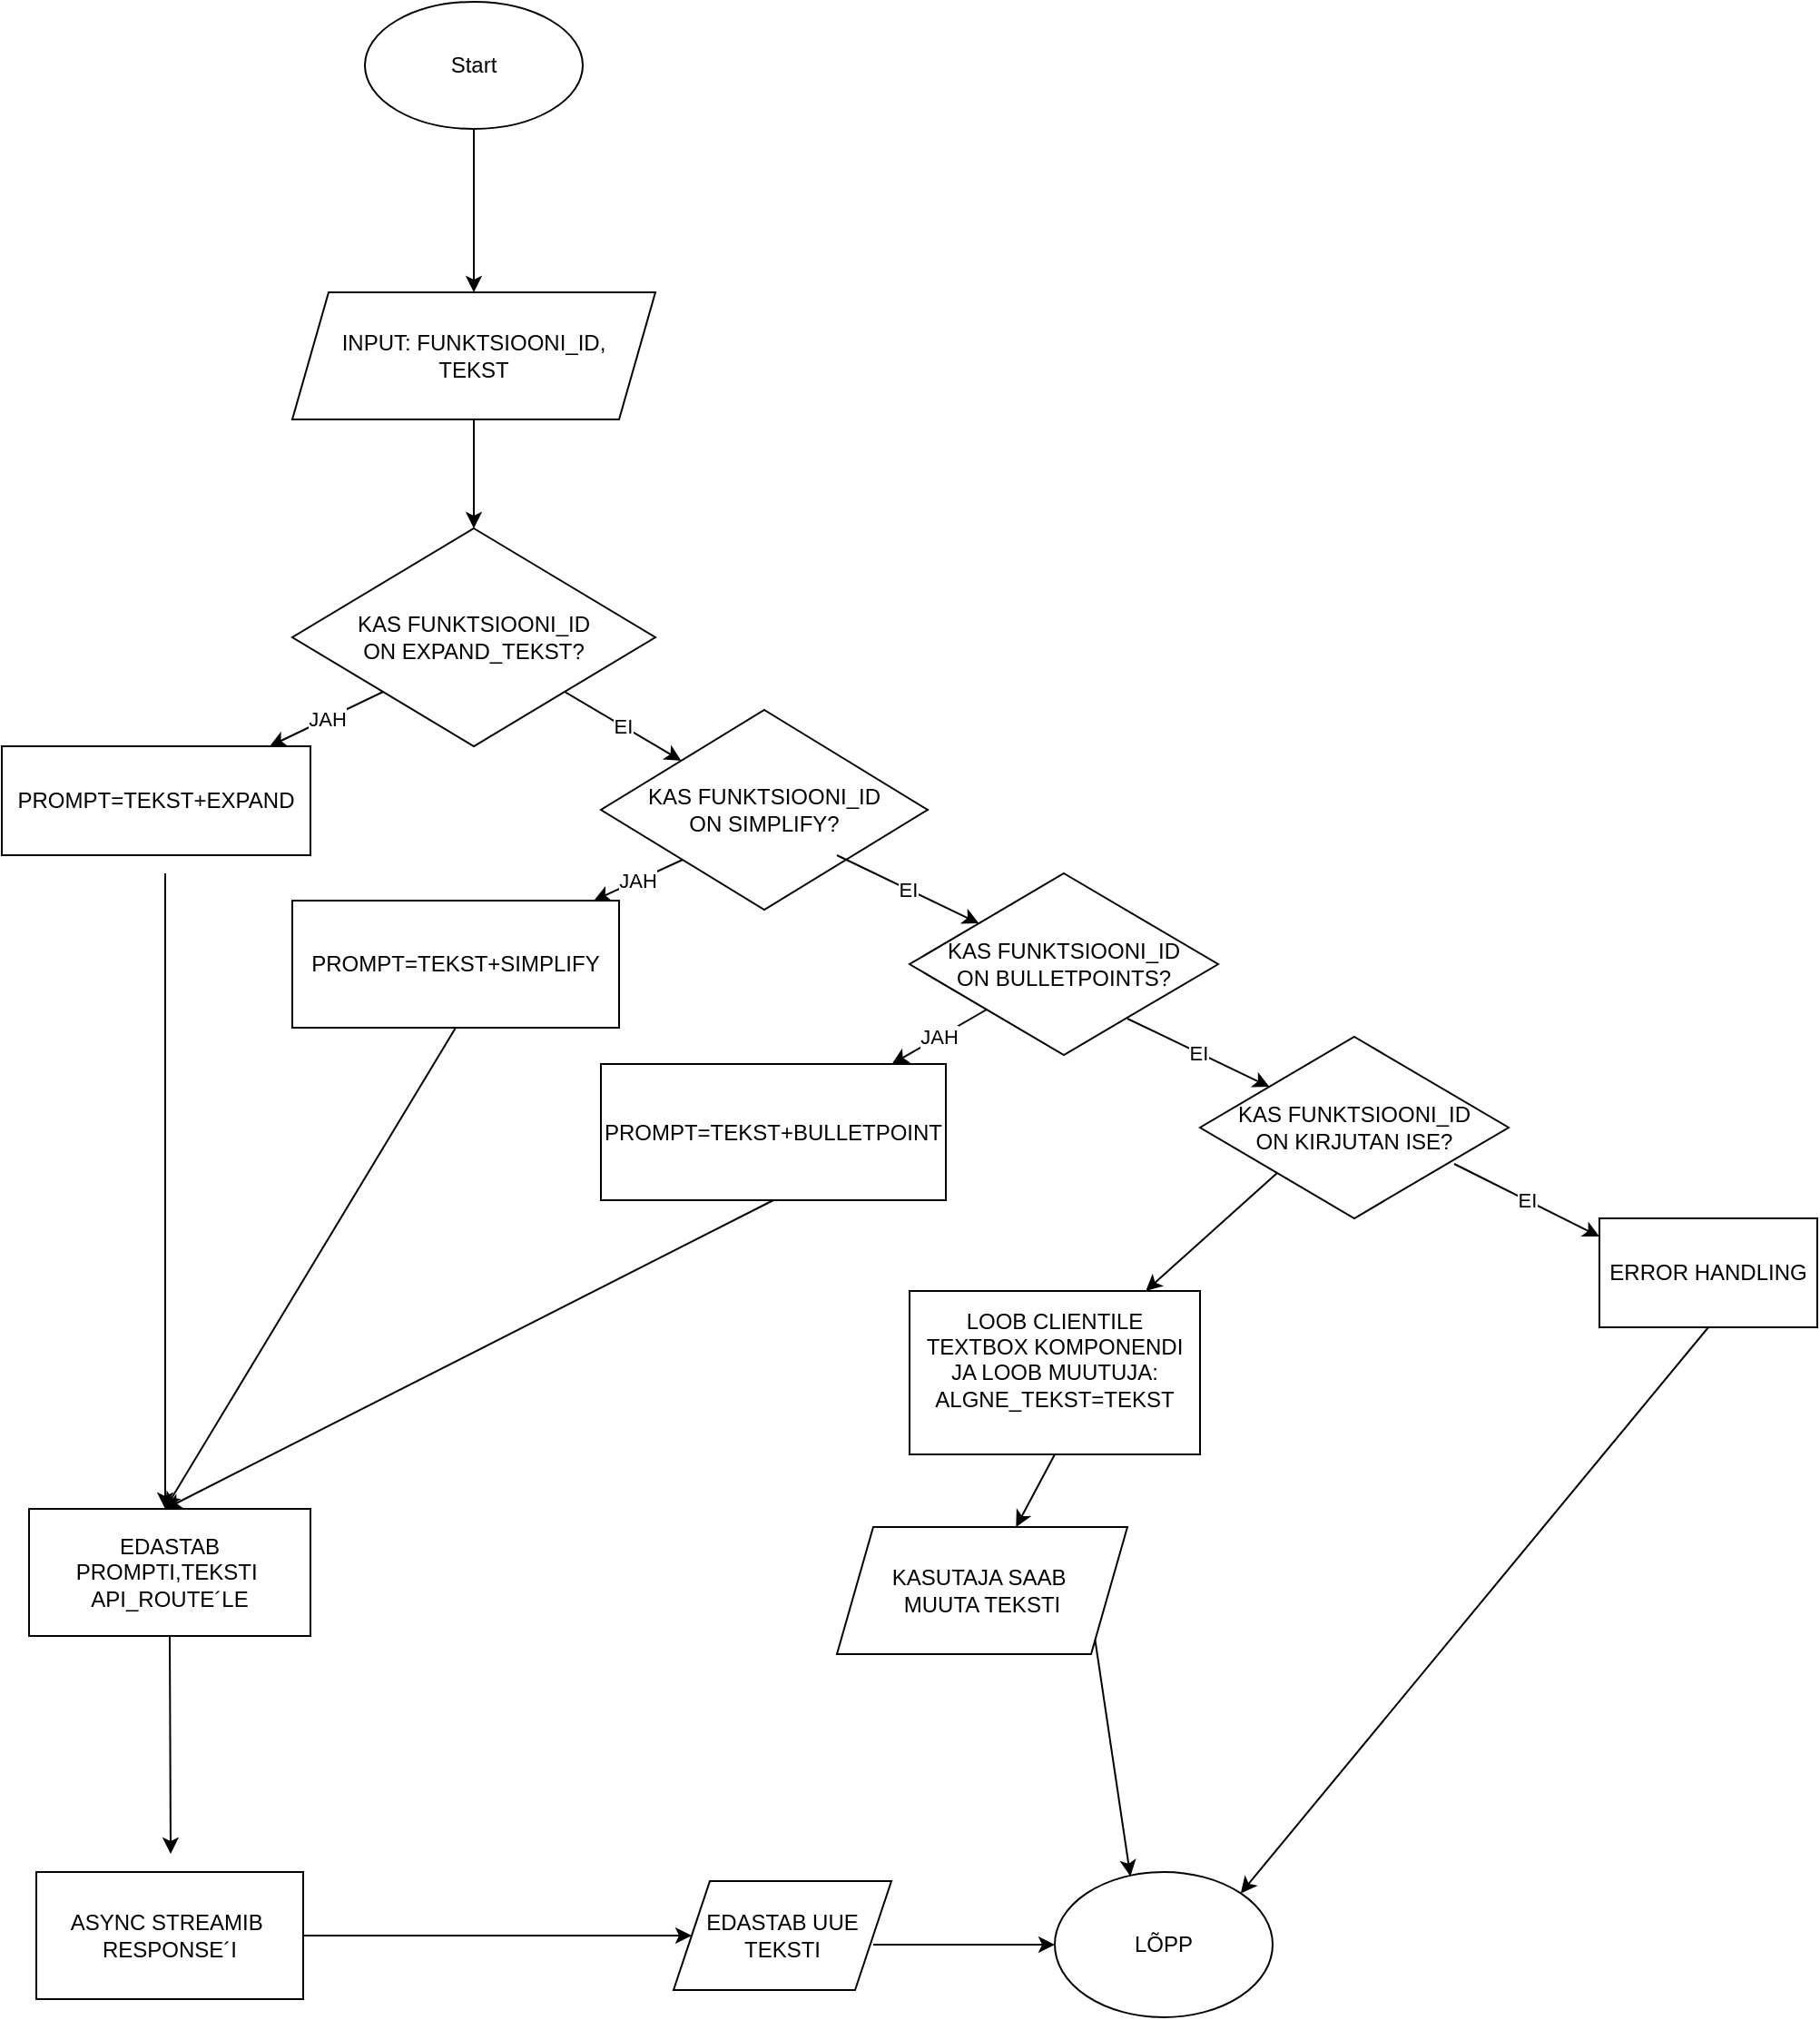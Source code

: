 <mxfile version="26.0.9">
  <diagram name="Page-1" id="7AaHDLMjjc-jFLA11IBk">
    <mxGraphModel dx="740" dy="448" grid="1" gridSize="10" guides="1" tooltips="1" connect="1" arrows="1" fold="1" page="1" pageScale="1" pageWidth="850" pageHeight="1100" math="0" shadow="0">
      <root>
        <mxCell id="0" />
        <mxCell id="1" parent="0" />
        <mxCell id="rmivUMgZM3ylJEdpQ_-M-1" value="Start" style="ellipse;whiteSpace=wrap;html=1;" vertex="1" parent="1">
          <mxGeometry x="240" y="40" width="120" height="70" as="geometry" />
        </mxCell>
        <mxCell id="rmivUMgZM3ylJEdpQ_-M-2" value="" style="endArrow=classic;html=1;rounded=0;" edge="1" parent="1" source="rmivUMgZM3ylJEdpQ_-M-1">
          <mxGeometry width="50" height="50" relative="1" as="geometry">
            <mxPoint x="300" y="250" as="sourcePoint" />
            <mxPoint x="300" y="200" as="targetPoint" />
          </mxGeometry>
        </mxCell>
        <mxCell id="rmivUMgZM3ylJEdpQ_-M-3" value="INPUT: FUNKTSIOONI_ID,&lt;div&gt;TEKST&lt;/div&gt;" style="shape=parallelogram;perimeter=parallelogramPerimeter;whiteSpace=wrap;html=1;fixedSize=1;" vertex="1" parent="1">
          <mxGeometry x="200" y="200" width="200" height="70" as="geometry" />
        </mxCell>
        <mxCell id="rmivUMgZM3ylJEdpQ_-M-4" value="KAS FUNKTSIOONI_ID&lt;div&gt;ON EXPAND_TEKST?&lt;/div&gt;" style="rhombus;whiteSpace=wrap;html=1;" vertex="1" parent="1">
          <mxGeometry x="200" y="330" width="200" height="120" as="geometry" />
        </mxCell>
        <mxCell id="rmivUMgZM3ylJEdpQ_-M-5" value="" style="endArrow=classic;html=1;rounded=0;entryX=0.5;entryY=0;entryDx=0;entryDy=0;exitX=0.5;exitY=1;exitDx=0;exitDy=0;" edge="1" parent="1" source="rmivUMgZM3ylJEdpQ_-M-3" target="rmivUMgZM3ylJEdpQ_-M-4">
          <mxGeometry width="50" height="50" relative="1" as="geometry">
            <mxPoint x="300" y="280" as="sourcePoint" />
            <mxPoint x="350" y="200" as="targetPoint" />
          </mxGeometry>
        </mxCell>
        <mxCell id="rmivUMgZM3ylJEdpQ_-M-6" value="EI" style="endArrow=classic;html=1;rounded=0;" edge="1" parent="1" target="rmivUMgZM3ylJEdpQ_-M-7">
          <mxGeometry width="50" height="50" relative="1" as="geometry">
            <mxPoint x="350" y="420" as="sourcePoint" />
            <mxPoint x="410" y="480" as="targetPoint" />
          </mxGeometry>
        </mxCell>
        <mxCell id="rmivUMgZM3ylJEdpQ_-M-7" value="KAS FUNKTSIOONI_ID&lt;div&gt;ON SIMPLIFY?&lt;/div&gt;" style="rhombus;whiteSpace=wrap;html=1;" vertex="1" parent="1">
          <mxGeometry x="370" y="430" width="180" height="110" as="geometry" />
        </mxCell>
        <mxCell id="rmivUMgZM3ylJEdpQ_-M-8" value="EI" style="endArrow=classic;html=1;rounded=0;" edge="1" parent="1" target="rmivUMgZM3ylJEdpQ_-M-9">
          <mxGeometry width="50" height="50" relative="1" as="geometry">
            <mxPoint x="500" y="510" as="sourcePoint" />
            <mxPoint x="580" y="560" as="targetPoint" />
          </mxGeometry>
        </mxCell>
        <mxCell id="rmivUMgZM3ylJEdpQ_-M-9" value="KAS FUNKTSIOONI_ID&lt;div&gt;ON BULLETPOINTS?&lt;/div&gt;" style="rhombus;whiteSpace=wrap;html=1;" vertex="1" parent="1">
          <mxGeometry x="540" y="520" width="170" height="100" as="geometry" />
        </mxCell>
        <mxCell id="rmivUMgZM3ylJEdpQ_-M-10" value="EI" style="endArrow=classic;html=1;rounded=0;" edge="1" parent="1" target="rmivUMgZM3ylJEdpQ_-M-11">
          <mxGeometry width="50" height="50" relative="1" as="geometry">
            <mxPoint x="660" y="600" as="sourcePoint" />
            <mxPoint x="740" y="650" as="targetPoint" />
          </mxGeometry>
        </mxCell>
        <mxCell id="rmivUMgZM3ylJEdpQ_-M-11" value="KAS FUNKTSIOONI_ID&lt;div&gt;ON KIRJUTAN ISE?&lt;/div&gt;" style="rhombus;whiteSpace=wrap;html=1;" vertex="1" parent="1">
          <mxGeometry x="700" y="610" width="170" height="100" as="geometry" />
        </mxCell>
        <mxCell id="rmivUMgZM3ylJEdpQ_-M-12" value="EI" style="endArrow=classic;html=1;rounded=0;" edge="1" parent="1">
          <mxGeometry width="50" height="50" relative="1" as="geometry">
            <mxPoint x="840" y="680" as="sourcePoint" />
            <mxPoint x="920" y="720" as="targetPoint" />
          </mxGeometry>
        </mxCell>
        <mxCell id="rmivUMgZM3ylJEdpQ_-M-13" value="ERROR HANDLING" style="rounded=0;whiteSpace=wrap;html=1;" vertex="1" parent="1">
          <mxGeometry x="920" y="710" width="120" height="60" as="geometry" />
        </mxCell>
        <mxCell id="rmivUMgZM3ylJEdpQ_-M-14" value="JAH" style="endArrow=classic;html=1;rounded=0;exitX=0;exitY=1;exitDx=0;exitDy=0;" edge="1" parent="1" source="rmivUMgZM3ylJEdpQ_-M-4" target="rmivUMgZM3ylJEdpQ_-M-15">
          <mxGeometry width="50" height="50" relative="1" as="geometry">
            <mxPoint x="290" y="600" as="sourcePoint" />
            <mxPoint x="190" y="460" as="targetPoint" />
          </mxGeometry>
        </mxCell>
        <mxCell id="rmivUMgZM3ylJEdpQ_-M-15" value="PROMPT=TEKST+EXPAND" style="rounded=0;whiteSpace=wrap;html=1;" vertex="1" parent="1">
          <mxGeometry x="40" y="450" width="170" height="60" as="geometry" />
        </mxCell>
        <mxCell id="rmivUMgZM3ylJEdpQ_-M-16" value="JAH" style="endArrow=classic;html=1;rounded=0;exitX=0;exitY=1;exitDx=0;exitDy=0;" edge="1" parent="1" source="rmivUMgZM3ylJEdpQ_-M-7" target="rmivUMgZM3ylJEdpQ_-M-17">
          <mxGeometry width="50" height="50" relative="1" as="geometry">
            <mxPoint x="290" y="600" as="sourcePoint" />
            <mxPoint x="340" y="550" as="targetPoint" />
          </mxGeometry>
        </mxCell>
        <mxCell id="rmivUMgZM3ylJEdpQ_-M-17" value="PROMPT=TEKST+SIMPLIFY" style="rounded=0;whiteSpace=wrap;html=1;" vertex="1" parent="1">
          <mxGeometry x="200" y="535" width="180" height="70" as="geometry" />
        </mxCell>
        <mxCell id="rmivUMgZM3ylJEdpQ_-M-18" value="JAH" style="endArrow=classic;html=1;rounded=0;exitX=0;exitY=1;exitDx=0;exitDy=0;" edge="1" parent="1" source="rmivUMgZM3ylJEdpQ_-M-9" target="rmivUMgZM3ylJEdpQ_-M-19">
          <mxGeometry width="50" height="50" relative="1" as="geometry">
            <mxPoint x="500" y="700" as="sourcePoint" />
            <mxPoint x="510" y="650" as="targetPoint" />
          </mxGeometry>
        </mxCell>
        <mxCell id="rmivUMgZM3ylJEdpQ_-M-19" value="PROMPT=TEKST+BULLETPOINT" style="rounded=0;whiteSpace=wrap;html=1;" vertex="1" parent="1">
          <mxGeometry x="370" y="625" width="190" height="75" as="geometry" />
        </mxCell>
        <mxCell id="rmivUMgZM3ylJEdpQ_-M-20" value="" style="endArrow=classic;html=1;rounded=0;" edge="1" parent="1">
          <mxGeometry width="50" height="50" relative="1" as="geometry">
            <mxPoint x="130" y="520" as="sourcePoint" />
            <mxPoint x="130" y="870" as="targetPoint" />
          </mxGeometry>
        </mxCell>
        <mxCell id="rmivUMgZM3ylJEdpQ_-M-21" value="" style="endArrow=classic;html=1;rounded=0;exitX=0.5;exitY=1;exitDx=0;exitDy=0;" edge="1" parent="1" source="rmivUMgZM3ylJEdpQ_-M-17">
          <mxGeometry width="50" height="50" relative="1" as="geometry">
            <mxPoint x="210" y="710" as="sourcePoint" />
            <mxPoint x="130" y="870" as="targetPoint" />
          </mxGeometry>
        </mxCell>
        <mxCell id="rmivUMgZM3ylJEdpQ_-M-22" value="" style="endArrow=classic;html=1;rounded=0;exitX=0.5;exitY=1;exitDx=0;exitDy=0;" edge="1" parent="1" source="rmivUMgZM3ylJEdpQ_-M-19">
          <mxGeometry width="50" height="50" relative="1" as="geometry">
            <mxPoint x="210" y="710" as="sourcePoint" />
            <mxPoint x="130" y="870" as="targetPoint" />
          </mxGeometry>
        </mxCell>
        <mxCell id="rmivUMgZM3ylJEdpQ_-M-23" value="EDASTAB PROMPTI,TEKSTI&amp;nbsp;&lt;div&gt;API_ROUTE´LE&lt;/div&gt;" style="rounded=0;whiteSpace=wrap;html=1;" vertex="1" parent="1">
          <mxGeometry x="55" y="870" width="155" height="70" as="geometry" />
        </mxCell>
        <mxCell id="rmivUMgZM3ylJEdpQ_-M-24" value="" style="endArrow=classic;html=1;rounded=0;exitX=0.5;exitY=1;exitDx=0;exitDy=0;" edge="1" parent="1" source="rmivUMgZM3ylJEdpQ_-M-23">
          <mxGeometry width="50" height="50" relative="1" as="geometry">
            <mxPoint x="210" y="970" as="sourcePoint" />
            <mxPoint x="133" y="1060" as="targetPoint" />
          </mxGeometry>
        </mxCell>
        <mxCell id="rmivUMgZM3ylJEdpQ_-M-25" value="ASYNC STREAMIB&amp;nbsp;&lt;div&gt;RESPONSE´I&lt;/div&gt;" style="rounded=0;whiteSpace=wrap;html=1;" vertex="1" parent="1">
          <mxGeometry x="59" y="1070" width="147" height="70" as="geometry" />
        </mxCell>
        <mxCell id="rmivUMgZM3ylJEdpQ_-M-26" value="" style="endArrow=classic;html=1;rounded=0;exitX=1;exitY=0.5;exitDx=0;exitDy=0;" edge="1" parent="1" source="rmivUMgZM3ylJEdpQ_-M-25" target="rmivUMgZM3ylJEdpQ_-M-27">
          <mxGeometry width="50" height="50" relative="1" as="geometry">
            <mxPoint x="430" y="1060" as="sourcePoint" />
            <mxPoint x="470" y="1105" as="targetPoint" />
          </mxGeometry>
        </mxCell>
        <mxCell id="rmivUMgZM3ylJEdpQ_-M-27" value="EDASTAB UUE TEKSTI" style="shape=parallelogram;perimeter=parallelogramPerimeter;whiteSpace=wrap;html=1;fixedSize=1;" vertex="1" parent="1">
          <mxGeometry x="410" y="1075" width="120" height="60" as="geometry" />
        </mxCell>
        <mxCell id="rmivUMgZM3ylJEdpQ_-M-28" value="" style="endArrow=classic;html=1;rounded=0;" edge="1" parent="1" target="rmivUMgZM3ylJEdpQ_-M-29">
          <mxGeometry width="50" height="50" relative="1" as="geometry">
            <mxPoint x="520" y="1110" as="sourcePoint" />
            <mxPoint x="680" y="1110" as="targetPoint" />
          </mxGeometry>
        </mxCell>
        <mxCell id="rmivUMgZM3ylJEdpQ_-M-29" value="LÕPP" style="ellipse;whiteSpace=wrap;html=1;" vertex="1" parent="1">
          <mxGeometry x="620" y="1070" width="120" height="80" as="geometry" />
        </mxCell>
        <mxCell id="rmivUMgZM3ylJEdpQ_-M-30" value="" style="endArrow=classic;html=1;rounded=0;exitX=0.5;exitY=1;exitDx=0;exitDy=0;entryX=1;entryY=0;entryDx=0;entryDy=0;" edge="1" parent="1" source="rmivUMgZM3ylJEdpQ_-M-13" target="rmivUMgZM3ylJEdpQ_-M-29">
          <mxGeometry width="50" height="50" relative="1" as="geometry">
            <mxPoint x="870" y="1010" as="sourcePoint" />
            <mxPoint x="920" y="960" as="targetPoint" />
          </mxGeometry>
        </mxCell>
        <mxCell id="rmivUMgZM3ylJEdpQ_-M-31" value="" style="endArrow=classic;html=1;rounded=0;exitX=0;exitY=1;exitDx=0;exitDy=0;" edge="1" parent="1" source="rmivUMgZM3ylJEdpQ_-M-11" target="rmivUMgZM3ylJEdpQ_-M-32">
          <mxGeometry width="50" height="50" relative="1" as="geometry">
            <mxPoint x="660" y="850" as="sourcePoint" />
            <mxPoint x="630" y="800" as="targetPoint" />
          </mxGeometry>
        </mxCell>
        <mxCell id="rmivUMgZM3ylJEdpQ_-M-32" value="LOOB CLIENTILE&lt;div&gt;TEXTBOX KOMPONENDI JA LOOB MUUTUJA:&lt;/div&gt;&lt;div&gt;ALGNE_TEKST=TEKST&lt;/div&gt;&lt;div&gt;&lt;br&gt;&lt;/div&gt;" style="rounded=0;whiteSpace=wrap;html=1;" vertex="1" parent="1">
          <mxGeometry x="540" y="750" width="160" height="90" as="geometry" />
        </mxCell>
        <mxCell id="rmivUMgZM3ylJEdpQ_-M-33" value="" style="endArrow=classic;html=1;rounded=0;exitX=0.5;exitY=1;exitDx=0;exitDy=0;" edge="1" parent="1" source="rmivUMgZM3ylJEdpQ_-M-32" target="rmivUMgZM3ylJEdpQ_-M-34">
          <mxGeometry width="50" height="50" relative="1" as="geometry">
            <mxPoint x="660" y="850" as="sourcePoint" />
            <mxPoint x="600" y="910" as="targetPoint" />
          </mxGeometry>
        </mxCell>
        <mxCell id="rmivUMgZM3ylJEdpQ_-M-34" value="KASUTAJA SAAB&amp;nbsp;&lt;div&gt;MUUTA TEKSTI&lt;/div&gt;" style="shape=parallelogram;perimeter=parallelogramPerimeter;whiteSpace=wrap;html=1;fixedSize=1;" vertex="1" parent="1">
          <mxGeometry x="500" y="880" width="160" height="70" as="geometry" />
        </mxCell>
        <mxCell id="rmivUMgZM3ylJEdpQ_-M-35" value="" style="endArrow=classic;html=1;rounded=0;exitX=1;exitY=1;exitDx=0;exitDy=0;entryX=0.347;entryY=0.029;entryDx=0;entryDy=0;entryPerimeter=0;" edge="1" parent="1" source="rmivUMgZM3ylJEdpQ_-M-34" target="rmivUMgZM3ylJEdpQ_-M-29">
          <mxGeometry width="50" height="50" relative="1" as="geometry">
            <mxPoint x="660" y="1010" as="sourcePoint" />
            <mxPoint x="710" y="960" as="targetPoint" />
          </mxGeometry>
        </mxCell>
      </root>
    </mxGraphModel>
  </diagram>
</mxfile>
